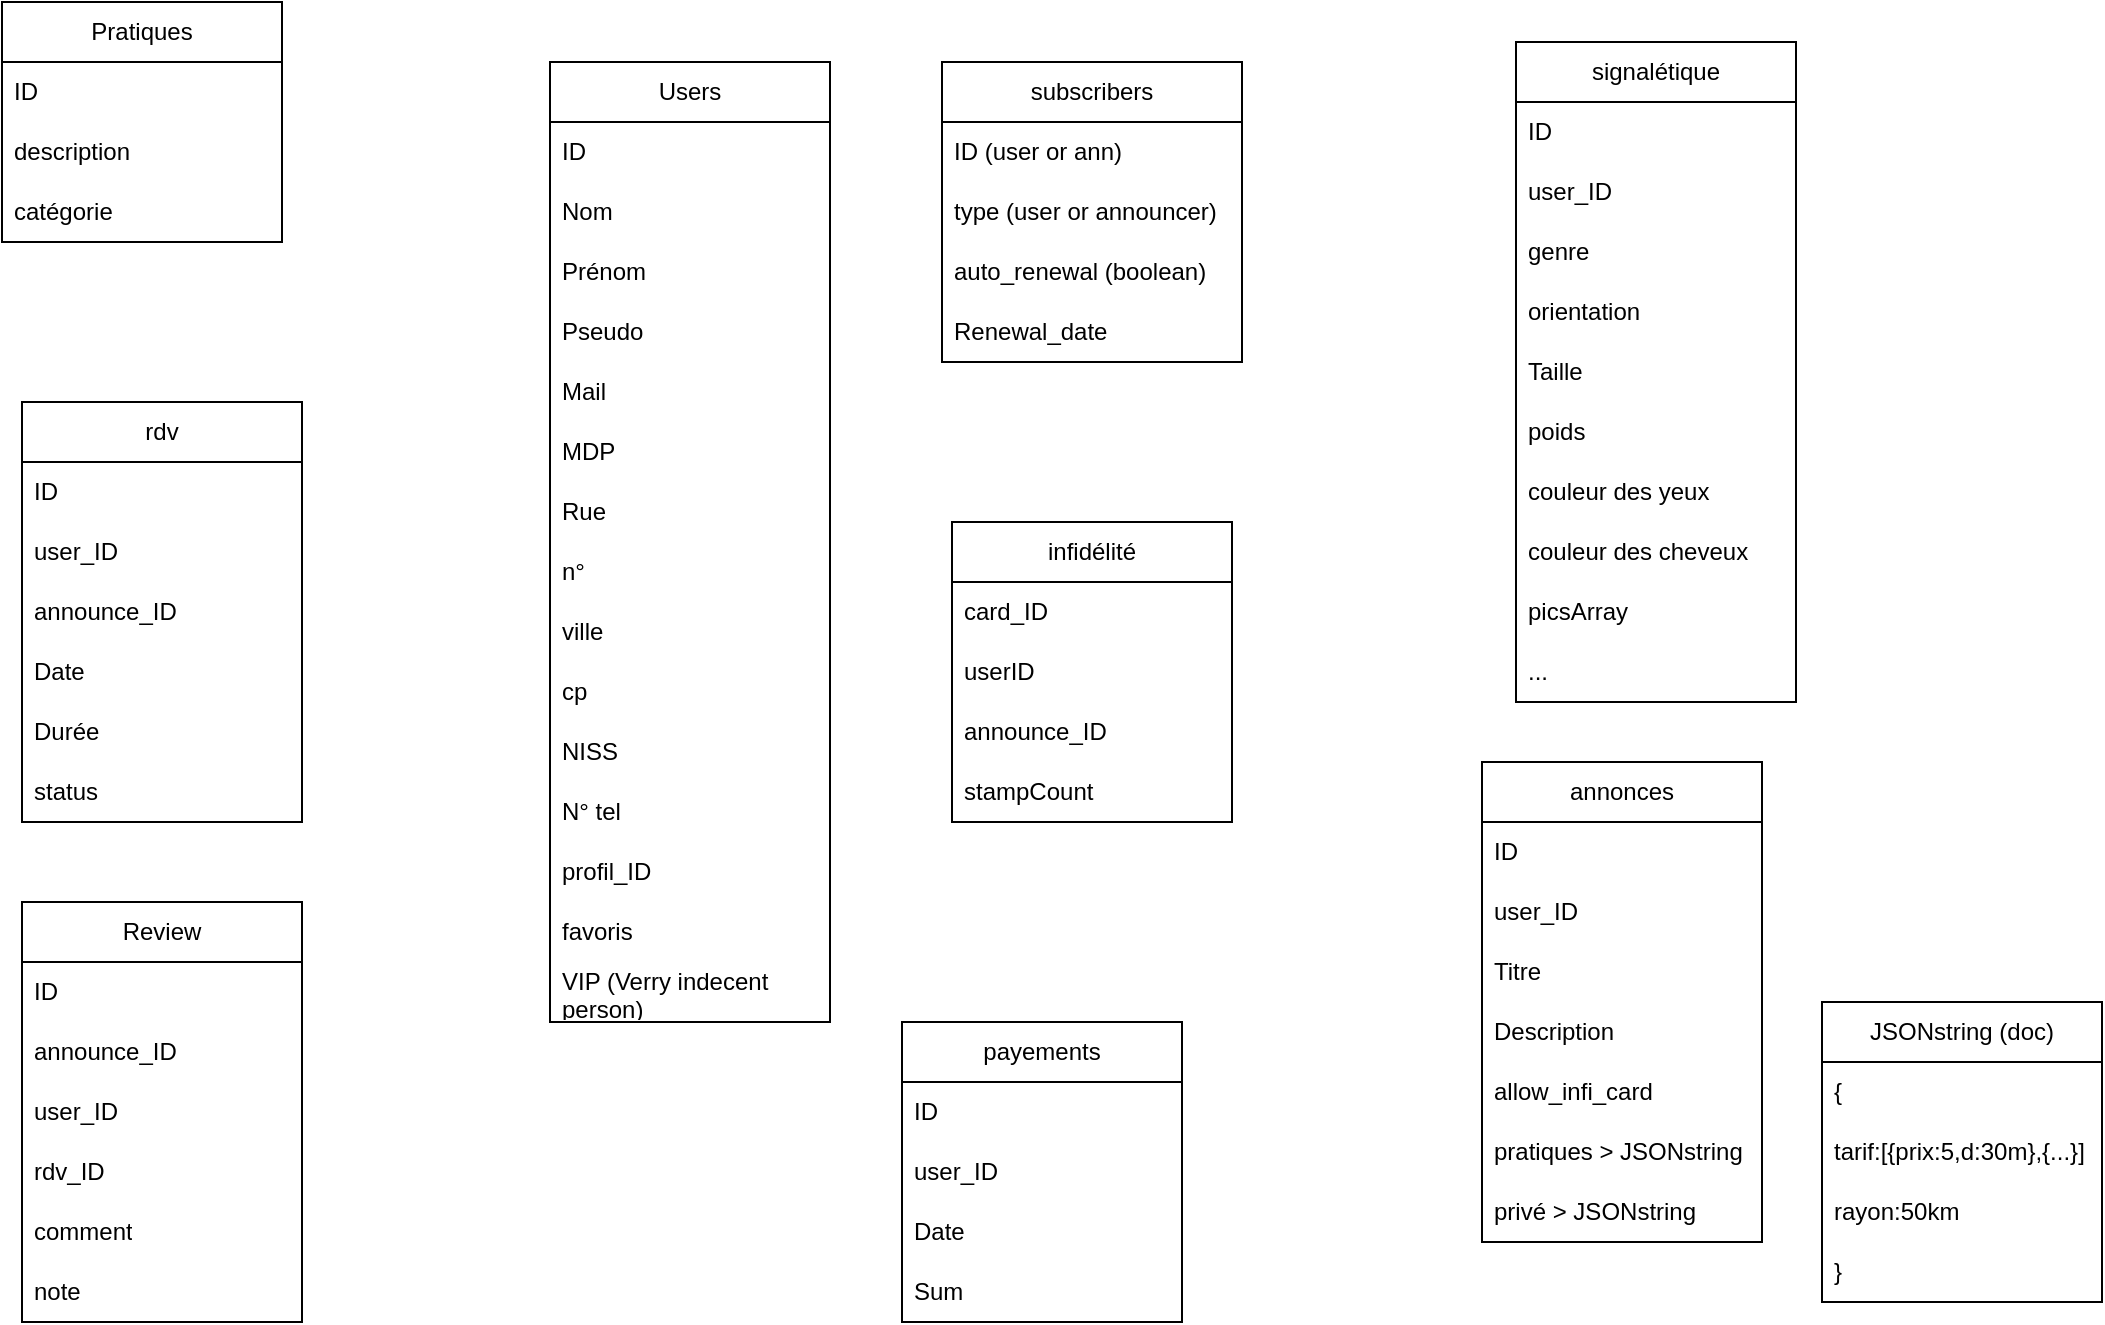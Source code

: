 <mxfile version="24.0.1" type="github">
  <diagram name="Page-1" id="em38hTdhP0eOgYKLyIxk">
    <mxGraphModel dx="1434" dy="782" grid="1" gridSize="10" guides="1" tooltips="1" connect="1" arrows="1" fold="1" page="1" pageScale="1" pageWidth="827" pageHeight="1169" math="0" shadow="0">
      <root>
        <mxCell id="0" />
        <mxCell id="1" parent="0" />
        <mxCell id="DHMOHSIansX_p8H2umuR-1" value="Users" style="swimlane;fontStyle=0;childLayout=stackLayout;horizontal=1;startSize=30;horizontalStack=0;resizeParent=1;resizeParentMax=0;resizeLast=0;collapsible=1;marginBottom=0;whiteSpace=wrap;html=1;" vertex="1" parent="1">
          <mxGeometry x="344" y="280" width="140" height="480" as="geometry" />
        </mxCell>
        <mxCell id="DHMOHSIansX_p8H2umuR-2" value="ID" style="text;strokeColor=none;fillColor=none;align=left;verticalAlign=middle;spacingLeft=4;spacingRight=4;overflow=hidden;points=[[0,0.5],[1,0.5]];portConstraint=eastwest;rotatable=0;whiteSpace=wrap;html=1;" vertex="1" parent="DHMOHSIansX_p8H2umuR-1">
          <mxGeometry y="30" width="140" height="30" as="geometry" />
        </mxCell>
        <mxCell id="DHMOHSIansX_p8H2umuR-3" value="Nom" style="text;strokeColor=none;fillColor=none;align=left;verticalAlign=middle;spacingLeft=4;spacingRight=4;overflow=hidden;points=[[0,0.5],[1,0.5]];portConstraint=eastwest;rotatable=0;whiteSpace=wrap;html=1;" vertex="1" parent="DHMOHSIansX_p8H2umuR-1">
          <mxGeometry y="60" width="140" height="30" as="geometry" />
        </mxCell>
        <mxCell id="DHMOHSIansX_p8H2umuR-4" value="Prénom" style="text;strokeColor=none;fillColor=none;align=left;verticalAlign=middle;spacingLeft=4;spacingRight=4;overflow=hidden;points=[[0,0.5],[1,0.5]];portConstraint=eastwest;rotatable=0;whiteSpace=wrap;html=1;" vertex="1" parent="DHMOHSIansX_p8H2umuR-1">
          <mxGeometry y="90" width="140" height="30" as="geometry" />
        </mxCell>
        <mxCell id="DHMOHSIansX_p8H2umuR-5" value="Pseudo" style="text;strokeColor=none;fillColor=none;align=left;verticalAlign=middle;spacingLeft=4;spacingRight=4;overflow=hidden;points=[[0,0.5],[1,0.5]];portConstraint=eastwest;rotatable=0;whiteSpace=wrap;html=1;" vertex="1" parent="DHMOHSIansX_p8H2umuR-1">
          <mxGeometry y="120" width="140" height="30" as="geometry" />
        </mxCell>
        <mxCell id="DHMOHSIansX_p8H2umuR-6" value="Mail" style="text;strokeColor=none;fillColor=none;align=left;verticalAlign=middle;spacingLeft=4;spacingRight=4;overflow=hidden;points=[[0,0.5],[1,0.5]];portConstraint=eastwest;rotatable=0;whiteSpace=wrap;html=1;" vertex="1" parent="DHMOHSIansX_p8H2umuR-1">
          <mxGeometry y="150" width="140" height="30" as="geometry" />
        </mxCell>
        <mxCell id="DHMOHSIansX_p8H2umuR-7" value="MDP" style="text;strokeColor=none;fillColor=none;align=left;verticalAlign=middle;spacingLeft=4;spacingRight=4;overflow=hidden;points=[[0,0.5],[1,0.5]];portConstraint=eastwest;rotatable=0;whiteSpace=wrap;html=1;" vertex="1" parent="DHMOHSIansX_p8H2umuR-1">
          <mxGeometry y="180" width="140" height="30" as="geometry" />
        </mxCell>
        <mxCell id="DHMOHSIansX_p8H2umuR-8" value="Rue" style="text;strokeColor=none;fillColor=none;align=left;verticalAlign=middle;spacingLeft=4;spacingRight=4;overflow=hidden;points=[[0,0.5],[1,0.5]];portConstraint=eastwest;rotatable=0;whiteSpace=wrap;html=1;" vertex="1" parent="DHMOHSIansX_p8H2umuR-1">
          <mxGeometry y="210" width="140" height="30" as="geometry" />
        </mxCell>
        <mxCell id="DHMOHSIansX_p8H2umuR-9" value="n°" style="text;strokeColor=none;fillColor=none;align=left;verticalAlign=middle;spacingLeft=4;spacingRight=4;overflow=hidden;points=[[0,0.5],[1,0.5]];portConstraint=eastwest;rotatable=0;whiteSpace=wrap;html=1;" vertex="1" parent="DHMOHSIansX_p8H2umuR-1">
          <mxGeometry y="240" width="140" height="30" as="geometry" />
        </mxCell>
        <mxCell id="DHMOHSIansX_p8H2umuR-10" value="ville" style="text;strokeColor=none;fillColor=none;align=left;verticalAlign=middle;spacingLeft=4;spacingRight=4;overflow=hidden;points=[[0,0.5],[1,0.5]];portConstraint=eastwest;rotatable=0;whiteSpace=wrap;html=1;" vertex="1" parent="DHMOHSIansX_p8H2umuR-1">
          <mxGeometry y="270" width="140" height="30" as="geometry" />
        </mxCell>
        <mxCell id="DHMOHSIansX_p8H2umuR-11" value="cp" style="text;strokeColor=none;fillColor=none;align=left;verticalAlign=middle;spacingLeft=4;spacingRight=4;overflow=hidden;points=[[0,0.5],[1,0.5]];portConstraint=eastwest;rotatable=0;whiteSpace=wrap;html=1;" vertex="1" parent="DHMOHSIansX_p8H2umuR-1">
          <mxGeometry y="300" width="140" height="30" as="geometry" />
        </mxCell>
        <mxCell id="DHMOHSIansX_p8H2umuR-12" value="NISS" style="text;strokeColor=none;fillColor=none;align=left;verticalAlign=middle;spacingLeft=4;spacingRight=4;overflow=hidden;points=[[0,0.5],[1,0.5]];portConstraint=eastwest;rotatable=0;whiteSpace=wrap;html=1;" vertex="1" parent="DHMOHSIansX_p8H2umuR-1">
          <mxGeometry y="330" width="140" height="30" as="geometry" />
        </mxCell>
        <mxCell id="DHMOHSIansX_p8H2umuR-13" value="N° tel" style="text;strokeColor=none;fillColor=none;align=left;verticalAlign=middle;spacingLeft=4;spacingRight=4;overflow=hidden;points=[[0,0.5],[1,0.5]];portConstraint=eastwest;rotatable=0;whiteSpace=wrap;html=1;" vertex="1" parent="DHMOHSIansX_p8H2umuR-1">
          <mxGeometry y="360" width="140" height="30" as="geometry" />
        </mxCell>
        <mxCell id="DHMOHSIansX_p8H2umuR-19" value="profil_ID" style="text;strokeColor=none;fillColor=none;align=left;verticalAlign=middle;spacingLeft=4;spacingRight=4;overflow=hidden;points=[[0,0.5],[1,0.5]];portConstraint=eastwest;rotatable=0;whiteSpace=wrap;html=1;" vertex="1" parent="DHMOHSIansX_p8H2umuR-1">
          <mxGeometry y="390" width="140" height="30" as="geometry" />
        </mxCell>
        <mxCell id="DHMOHSIansX_p8H2umuR-35" value="favoris" style="text;strokeColor=none;fillColor=none;align=left;verticalAlign=middle;spacingLeft=4;spacingRight=4;overflow=hidden;points=[[0,0.5],[1,0.5]];portConstraint=eastwest;rotatable=0;whiteSpace=wrap;html=1;" vertex="1" parent="DHMOHSIansX_p8H2umuR-1">
          <mxGeometry y="420" width="140" height="30" as="geometry" />
        </mxCell>
        <mxCell id="DHMOHSIansX_p8H2umuR-67" value="VIP (Verry indecent person)" style="text;strokeColor=none;fillColor=none;align=left;verticalAlign=middle;spacingLeft=4;spacingRight=4;overflow=hidden;points=[[0,0.5],[1,0.5]];portConstraint=eastwest;rotatable=0;whiteSpace=wrap;html=1;" vertex="1" parent="DHMOHSIansX_p8H2umuR-1">
          <mxGeometry y="450" width="140" height="30" as="geometry" />
        </mxCell>
        <mxCell id="DHMOHSIansX_p8H2umuR-15" value="signalétique" style="swimlane;fontStyle=0;childLayout=stackLayout;horizontal=1;startSize=30;horizontalStack=0;resizeParent=1;resizeParentMax=0;resizeLast=0;collapsible=1;marginBottom=0;whiteSpace=wrap;html=1;" vertex="1" parent="1">
          <mxGeometry x="827" y="270" width="140" height="330" as="geometry" />
        </mxCell>
        <mxCell id="DHMOHSIansX_p8H2umuR-16" value="ID" style="text;strokeColor=none;fillColor=none;align=left;verticalAlign=middle;spacingLeft=4;spacingRight=4;overflow=hidden;points=[[0,0.5],[1,0.5]];portConstraint=eastwest;rotatable=0;whiteSpace=wrap;html=1;" vertex="1" parent="DHMOHSIansX_p8H2umuR-15">
          <mxGeometry y="30" width="140" height="30" as="geometry" />
        </mxCell>
        <mxCell id="DHMOHSIansX_p8H2umuR-17" value="user_ID" style="text;strokeColor=none;fillColor=none;align=left;verticalAlign=middle;spacingLeft=4;spacingRight=4;overflow=hidden;points=[[0,0.5],[1,0.5]];portConstraint=eastwest;rotatable=0;whiteSpace=wrap;html=1;" vertex="1" parent="DHMOHSIansX_p8H2umuR-15">
          <mxGeometry y="60" width="140" height="30" as="geometry" />
        </mxCell>
        <mxCell id="DHMOHSIansX_p8H2umuR-18" value="genre" style="text;strokeColor=none;fillColor=none;align=left;verticalAlign=middle;spacingLeft=4;spacingRight=4;overflow=hidden;points=[[0,0.5],[1,0.5]];portConstraint=eastwest;rotatable=0;whiteSpace=wrap;html=1;" vertex="1" parent="DHMOHSIansX_p8H2umuR-15">
          <mxGeometry y="90" width="140" height="30" as="geometry" />
        </mxCell>
        <mxCell id="DHMOHSIansX_p8H2umuR-20" value="orientation" style="text;strokeColor=none;fillColor=none;align=left;verticalAlign=middle;spacingLeft=4;spacingRight=4;overflow=hidden;points=[[0,0.5],[1,0.5]];portConstraint=eastwest;rotatable=0;whiteSpace=wrap;html=1;" vertex="1" parent="DHMOHSIansX_p8H2umuR-15">
          <mxGeometry y="120" width="140" height="30" as="geometry" />
        </mxCell>
        <mxCell id="DHMOHSIansX_p8H2umuR-22" value="Taille" style="text;strokeColor=none;fillColor=none;align=left;verticalAlign=middle;spacingLeft=4;spacingRight=4;overflow=hidden;points=[[0,0.5],[1,0.5]];portConstraint=eastwest;rotatable=0;whiteSpace=wrap;html=1;" vertex="1" parent="DHMOHSIansX_p8H2umuR-15">
          <mxGeometry y="150" width="140" height="30" as="geometry" />
        </mxCell>
        <mxCell id="DHMOHSIansX_p8H2umuR-23" value="poids" style="text;strokeColor=none;fillColor=none;align=left;verticalAlign=middle;spacingLeft=4;spacingRight=4;overflow=hidden;points=[[0,0.5],[1,0.5]];portConstraint=eastwest;rotatable=0;whiteSpace=wrap;html=1;" vertex="1" parent="DHMOHSIansX_p8H2umuR-15">
          <mxGeometry y="180" width="140" height="30" as="geometry" />
        </mxCell>
        <mxCell id="DHMOHSIansX_p8H2umuR-24" value="couleur des yeux" style="text;strokeColor=none;fillColor=none;align=left;verticalAlign=middle;spacingLeft=4;spacingRight=4;overflow=hidden;points=[[0,0.5],[1,0.5]];portConstraint=eastwest;rotatable=0;whiteSpace=wrap;html=1;" vertex="1" parent="DHMOHSIansX_p8H2umuR-15">
          <mxGeometry y="210" width="140" height="30" as="geometry" />
        </mxCell>
        <mxCell id="DHMOHSIansX_p8H2umuR-25" value="couleur des cheveux" style="text;strokeColor=none;fillColor=none;align=left;verticalAlign=middle;spacingLeft=4;spacingRight=4;overflow=hidden;points=[[0,0.5],[1,0.5]];portConstraint=eastwest;rotatable=0;whiteSpace=wrap;html=1;" vertex="1" parent="DHMOHSIansX_p8H2umuR-15">
          <mxGeometry y="240" width="140" height="30" as="geometry" />
        </mxCell>
        <mxCell id="DHMOHSIansX_p8H2umuR-51" value="picsArray" style="text;strokeColor=none;fillColor=none;align=left;verticalAlign=middle;spacingLeft=4;spacingRight=4;overflow=hidden;points=[[0,0.5],[1,0.5]];portConstraint=eastwest;rotatable=0;whiteSpace=wrap;html=1;" vertex="1" parent="DHMOHSIansX_p8H2umuR-15">
          <mxGeometry y="270" width="140" height="30" as="geometry" />
        </mxCell>
        <mxCell id="DHMOHSIansX_p8H2umuR-26" value="..." style="text;strokeColor=none;fillColor=none;align=left;verticalAlign=middle;spacingLeft=4;spacingRight=4;overflow=hidden;points=[[0,0.5],[1,0.5]];portConstraint=eastwest;rotatable=0;whiteSpace=wrap;html=1;" vertex="1" parent="DHMOHSIansX_p8H2umuR-15">
          <mxGeometry y="300" width="140" height="30" as="geometry" />
        </mxCell>
        <mxCell id="DHMOHSIansX_p8H2umuR-27" value="Pratiques" style="swimlane;fontStyle=0;childLayout=stackLayout;horizontal=1;startSize=30;horizontalStack=0;resizeParent=1;resizeParentMax=0;resizeLast=0;collapsible=1;marginBottom=0;whiteSpace=wrap;html=1;" vertex="1" parent="1">
          <mxGeometry x="70" y="250" width="140" height="120" as="geometry" />
        </mxCell>
        <mxCell id="DHMOHSIansX_p8H2umuR-28" value="ID" style="text;strokeColor=none;fillColor=none;align=left;verticalAlign=middle;spacingLeft=4;spacingRight=4;overflow=hidden;points=[[0,0.5],[1,0.5]];portConstraint=eastwest;rotatable=0;whiteSpace=wrap;html=1;" vertex="1" parent="DHMOHSIansX_p8H2umuR-27">
          <mxGeometry y="30" width="140" height="30" as="geometry" />
        </mxCell>
        <mxCell id="DHMOHSIansX_p8H2umuR-29" value="description" style="text;strokeColor=none;fillColor=none;align=left;verticalAlign=middle;spacingLeft=4;spacingRight=4;overflow=hidden;points=[[0,0.5],[1,0.5]];portConstraint=eastwest;rotatable=0;whiteSpace=wrap;html=1;" vertex="1" parent="DHMOHSIansX_p8H2umuR-27">
          <mxGeometry y="60" width="140" height="30" as="geometry" />
        </mxCell>
        <mxCell id="DHMOHSIansX_p8H2umuR-30" value="catégorie" style="text;strokeColor=none;fillColor=none;align=left;verticalAlign=middle;spacingLeft=4;spacingRight=4;overflow=hidden;points=[[0,0.5],[1,0.5]];portConstraint=eastwest;rotatable=0;whiteSpace=wrap;html=1;" vertex="1" parent="DHMOHSIansX_p8H2umuR-27">
          <mxGeometry y="90" width="140" height="30" as="geometry" />
        </mxCell>
        <mxCell id="DHMOHSIansX_p8H2umuR-31" value="rdv" style="swimlane;fontStyle=0;childLayout=stackLayout;horizontal=1;startSize=30;horizontalStack=0;resizeParent=1;resizeParentMax=0;resizeLast=0;collapsible=1;marginBottom=0;whiteSpace=wrap;html=1;" vertex="1" parent="1">
          <mxGeometry x="80" y="450" width="140" height="210" as="geometry" />
        </mxCell>
        <mxCell id="DHMOHSIansX_p8H2umuR-32" value="ID" style="text;strokeColor=none;fillColor=none;align=left;verticalAlign=middle;spacingLeft=4;spacingRight=4;overflow=hidden;points=[[0,0.5],[1,0.5]];portConstraint=eastwest;rotatable=0;whiteSpace=wrap;html=1;" vertex="1" parent="DHMOHSIansX_p8H2umuR-31">
          <mxGeometry y="30" width="140" height="30" as="geometry" />
        </mxCell>
        <mxCell id="DHMOHSIansX_p8H2umuR-33" value="user_ID" style="text;strokeColor=none;fillColor=none;align=left;verticalAlign=middle;spacingLeft=4;spacingRight=4;overflow=hidden;points=[[0,0.5],[1,0.5]];portConstraint=eastwest;rotatable=0;whiteSpace=wrap;html=1;" vertex="1" parent="DHMOHSIansX_p8H2umuR-31">
          <mxGeometry y="60" width="140" height="30" as="geometry" />
        </mxCell>
        <mxCell id="DHMOHSIansX_p8H2umuR-34" value="announce_ID" style="text;strokeColor=none;fillColor=none;align=left;verticalAlign=middle;spacingLeft=4;spacingRight=4;overflow=hidden;points=[[0,0.5],[1,0.5]];portConstraint=eastwest;rotatable=0;whiteSpace=wrap;html=1;" vertex="1" parent="DHMOHSIansX_p8H2umuR-31">
          <mxGeometry y="90" width="140" height="30" as="geometry" />
        </mxCell>
        <mxCell id="DHMOHSIansX_p8H2umuR-36" value="Date" style="text;strokeColor=none;fillColor=none;align=left;verticalAlign=middle;spacingLeft=4;spacingRight=4;overflow=hidden;points=[[0,0.5],[1,0.5]];portConstraint=eastwest;rotatable=0;whiteSpace=wrap;html=1;" vertex="1" parent="DHMOHSIansX_p8H2umuR-31">
          <mxGeometry y="120" width="140" height="30" as="geometry" />
        </mxCell>
        <mxCell id="DHMOHSIansX_p8H2umuR-37" value="Durée" style="text;strokeColor=none;fillColor=none;align=left;verticalAlign=middle;spacingLeft=4;spacingRight=4;overflow=hidden;points=[[0,0.5],[1,0.5]];portConstraint=eastwest;rotatable=0;whiteSpace=wrap;html=1;" vertex="1" parent="DHMOHSIansX_p8H2umuR-31">
          <mxGeometry y="150" width="140" height="30" as="geometry" />
        </mxCell>
        <mxCell id="DHMOHSIansX_p8H2umuR-42" value="status" style="text;strokeColor=none;fillColor=none;align=left;verticalAlign=middle;spacingLeft=4;spacingRight=4;overflow=hidden;points=[[0,0.5],[1,0.5]];portConstraint=eastwest;rotatable=0;whiteSpace=wrap;html=1;" vertex="1" parent="DHMOHSIansX_p8H2umuR-31">
          <mxGeometry y="180" width="140" height="30" as="geometry" />
        </mxCell>
        <mxCell id="DHMOHSIansX_p8H2umuR-38" value="Review" style="swimlane;fontStyle=0;childLayout=stackLayout;horizontal=1;startSize=30;horizontalStack=0;resizeParent=1;resizeParentMax=0;resizeLast=0;collapsible=1;marginBottom=0;whiteSpace=wrap;html=1;" vertex="1" parent="1">
          <mxGeometry x="80" y="700" width="140" height="210" as="geometry" />
        </mxCell>
        <mxCell id="DHMOHSIansX_p8H2umuR-39" value="ID" style="text;strokeColor=none;fillColor=none;align=left;verticalAlign=middle;spacingLeft=4;spacingRight=4;overflow=hidden;points=[[0,0.5],[1,0.5]];portConstraint=eastwest;rotatable=0;whiteSpace=wrap;html=1;" vertex="1" parent="DHMOHSIansX_p8H2umuR-38">
          <mxGeometry y="30" width="140" height="30" as="geometry" />
        </mxCell>
        <mxCell id="DHMOHSIansX_p8H2umuR-40" value="announce_ID" style="text;strokeColor=none;fillColor=none;align=left;verticalAlign=middle;spacingLeft=4;spacingRight=4;overflow=hidden;points=[[0,0.5],[1,0.5]];portConstraint=eastwest;rotatable=0;whiteSpace=wrap;html=1;" vertex="1" parent="DHMOHSIansX_p8H2umuR-38">
          <mxGeometry y="60" width="140" height="30" as="geometry" />
        </mxCell>
        <mxCell id="DHMOHSIansX_p8H2umuR-41" value="user_ID" style="text;strokeColor=none;fillColor=none;align=left;verticalAlign=middle;spacingLeft=4;spacingRight=4;overflow=hidden;points=[[0,0.5],[1,0.5]];portConstraint=eastwest;rotatable=0;whiteSpace=wrap;html=1;" vertex="1" parent="DHMOHSIansX_p8H2umuR-38">
          <mxGeometry y="90" width="140" height="30" as="geometry" />
        </mxCell>
        <mxCell id="DHMOHSIansX_p8H2umuR-45" value="rdv_ID" style="text;strokeColor=none;fillColor=none;align=left;verticalAlign=middle;spacingLeft=4;spacingRight=4;overflow=hidden;points=[[0,0.5],[1,0.5]];portConstraint=eastwest;rotatable=0;whiteSpace=wrap;html=1;" vertex="1" parent="DHMOHSIansX_p8H2umuR-38">
          <mxGeometry y="120" width="140" height="30" as="geometry" />
        </mxCell>
        <mxCell id="DHMOHSIansX_p8H2umuR-43" value="comment" style="text;strokeColor=none;fillColor=none;align=left;verticalAlign=middle;spacingLeft=4;spacingRight=4;overflow=hidden;points=[[0,0.5],[1,0.5]];portConstraint=eastwest;rotatable=0;whiteSpace=wrap;html=1;" vertex="1" parent="DHMOHSIansX_p8H2umuR-38">
          <mxGeometry y="150" width="140" height="30" as="geometry" />
        </mxCell>
        <mxCell id="DHMOHSIansX_p8H2umuR-44" value="note" style="text;strokeColor=none;fillColor=none;align=left;verticalAlign=middle;spacingLeft=4;spacingRight=4;overflow=hidden;points=[[0,0.5],[1,0.5]];portConstraint=eastwest;rotatable=0;whiteSpace=wrap;html=1;" vertex="1" parent="DHMOHSIansX_p8H2umuR-38">
          <mxGeometry y="180" width="140" height="30" as="geometry" />
        </mxCell>
        <mxCell id="DHMOHSIansX_p8H2umuR-46" value="annonces" style="swimlane;fontStyle=0;childLayout=stackLayout;horizontal=1;startSize=30;horizontalStack=0;resizeParent=1;resizeParentMax=0;resizeLast=0;collapsible=1;marginBottom=0;whiteSpace=wrap;html=1;" vertex="1" parent="1">
          <mxGeometry x="810" y="630" width="140" height="240" as="geometry" />
        </mxCell>
        <mxCell id="DHMOHSIansX_p8H2umuR-47" value="ID" style="text;strokeColor=none;fillColor=none;align=left;verticalAlign=middle;spacingLeft=4;spacingRight=4;overflow=hidden;points=[[0,0.5],[1,0.5]];portConstraint=eastwest;rotatable=0;whiteSpace=wrap;html=1;" vertex="1" parent="DHMOHSIansX_p8H2umuR-46">
          <mxGeometry y="30" width="140" height="30" as="geometry" />
        </mxCell>
        <mxCell id="DHMOHSIansX_p8H2umuR-48" value="user_ID" style="text;strokeColor=none;fillColor=none;align=left;verticalAlign=middle;spacingLeft=4;spacingRight=4;overflow=hidden;points=[[0,0.5],[1,0.5]];portConstraint=eastwest;rotatable=0;whiteSpace=wrap;html=1;" vertex="1" parent="DHMOHSIansX_p8H2umuR-46">
          <mxGeometry y="60" width="140" height="30" as="geometry" />
        </mxCell>
        <mxCell id="DHMOHSIansX_p8H2umuR-52" value="Titre" style="text;strokeColor=none;fillColor=none;align=left;verticalAlign=middle;spacingLeft=4;spacingRight=4;overflow=hidden;points=[[0,0.5],[1,0.5]];portConstraint=eastwest;rotatable=0;whiteSpace=wrap;html=1;" vertex="1" parent="DHMOHSIansX_p8H2umuR-46">
          <mxGeometry y="90" width="140" height="30" as="geometry" />
        </mxCell>
        <mxCell id="DHMOHSIansX_p8H2umuR-84" value="Description" style="text;strokeColor=none;fillColor=none;align=left;verticalAlign=middle;spacingLeft=4;spacingRight=4;overflow=hidden;points=[[0,0.5],[1,0.5]];portConstraint=eastwest;rotatable=0;whiteSpace=wrap;html=1;" vertex="1" parent="DHMOHSIansX_p8H2umuR-46">
          <mxGeometry y="120" width="140" height="30" as="geometry" />
        </mxCell>
        <mxCell id="DHMOHSIansX_p8H2umuR-53" value="allow_infi_card" style="text;strokeColor=none;fillColor=none;align=left;verticalAlign=middle;spacingLeft=4;spacingRight=4;overflow=hidden;points=[[0,0.5],[1,0.5]];portConstraint=eastwest;rotatable=0;whiteSpace=wrap;html=1;" vertex="1" parent="DHMOHSIansX_p8H2umuR-46">
          <mxGeometry y="150" width="140" height="30" as="geometry" />
        </mxCell>
        <mxCell id="DHMOHSIansX_p8H2umuR-60" value="pratiques &amp;gt; JSONstring" style="text;strokeColor=none;fillColor=none;align=left;verticalAlign=middle;spacingLeft=4;spacingRight=4;overflow=hidden;points=[[0,0.5],[1,0.5]];portConstraint=eastwest;rotatable=0;whiteSpace=wrap;html=1;" vertex="1" parent="DHMOHSIansX_p8H2umuR-46">
          <mxGeometry y="180" width="140" height="30" as="geometry" />
        </mxCell>
        <mxCell id="DHMOHSIansX_p8H2umuR-54" value="privé &amp;gt; JSONstring" style="text;strokeColor=none;fillColor=none;align=left;verticalAlign=middle;spacingLeft=4;spacingRight=4;overflow=hidden;points=[[0,0.5],[1,0.5]];portConstraint=eastwest;rotatable=0;whiteSpace=wrap;html=1;" vertex="1" parent="DHMOHSIansX_p8H2umuR-46">
          <mxGeometry y="210" width="140" height="30" as="geometry" />
        </mxCell>
        <mxCell id="DHMOHSIansX_p8H2umuR-55" value="JSONstring (doc)" style="swimlane;fontStyle=0;childLayout=stackLayout;horizontal=1;startSize=30;horizontalStack=0;resizeParent=1;resizeParentMax=0;resizeLast=0;collapsible=1;marginBottom=0;whiteSpace=wrap;html=1;" vertex="1" parent="1">
          <mxGeometry x="980" y="750" width="140" height="150" as="geometry" />
        </mxCell>
        <mxCell id="DHMOHSIansX_p8H2umuR-59" value="{" style="text;strokeColor=none;fillColor=none;align=left;verticalAlign=middle;spacingLeft=4;spacingRight=4;overflow=hidden;points=[[0,0.5],[1,0.5]];portConstraint=eastwest;rotatable=0;whiteSpace=wrap;html=1;" vertex="1" parent="DHMOHSIansX_p8H2umuR-55">
          <mxGeometry y="30" width="140" height="30" as="geometry" />
        </mxCell>
        <mxCell id="DHMOHSIansX_p8H2umuR-56" value="tarif:[{prix:5,d:30m},{...}]" style="text;strokeColor=none;fillColor=none;align=left;verticalAlign=middle;spacingLeft=4;spacingRight=4;overflow=hidden;points=[[0,0.5],[1,0.5]];portConstraint=eastwest;rotatable=0;whiteSpace=wrap;html=1;" vertex="1" parent="DHMOHSIansX_p8H2umuR-55">
          <mxGeometry y="60" width="140" height="30" as="geometry" />
        </mxCell>
        <mxCell id="DHMOHSIansX_p8H2umuR-57" value="rayon:50km" style="text;strokeColor=none;fillColor=none;align=left;verticalAlign=middle;spacingLeft=4;spacingRight=4;overflow=hidden;points=[[0,0.5],[1,0.5]];portConstraint=eastwest;rotatable=0;whiteSpace=wrap;html=1;" vertex="1" parent="DHMOHSIansX_p8H2umuR-55">
          <mxGeometry y="90" width="140" height="30" as="geometry" />
        </mxCell>
        <mxCell id="DHMOHSIansX_p8H2umuR-58" value="}" style="text;strokeColor=none;fillColor=none;align=left;verticalAlign=middle;spacingLeft=4;spacingRight=4;overflow=hidden;points=[[0,0.5],[1,0.5]];portConstraint=eastwest;rotatable=0;whiteSpace=wrap;html=1;" vertex="1" parent="DHMOHSIansX_p8H2umuR-55">
          <mxGeometry y="120" width="140" height="30" as="geometry" />
        </mxCell>
        <mxCell id="DHMOHSIansX_p8H2umuR-69" value="subscribers" style="swimlane;fontStyle=0;childLayout=stackLayout;horizontal=1;startSize=30;horizontalStack=0;resizeParent=1;resizeParentMax=0;resizeLast=0;collapsible=1;marginBottom=0;whiteSpace=wrap;html=1;" vertex="1" parent="1">
          <mxGeometry x="540" y="280" width="150" height="150" as="geometry" />
        </mxCell>
        <mxCell id="DHMOHSIansX_p8H2umuR-70" value="ID (user or ann)" style="text;strokeColor=none;fillColor=none;align=left;verticalAlign=middle;spacingLeft=4;spacingRight=4;overflow=hidden;points=[[0,0.5],[1,0.5]];portConstraint=eastwest;rotatable=0;whiteSpace=wrap;html=1;" vertex="1" parent="DHMOHSIansX_p8H2umuR-69">
          <mxGeometry y="30" width="150" height="30" as="geometry" />
        </mxCell>
        <mxCell id="DHMOHSIansX_p8H2umuR-73" value="type (user or announcer)" style="text;strokeColor=none;fillColor=none;align=left;verticalAlign=middle;spacingLeft=4;spacingRight=4;overflow=hidden;points=[[0,0.5],[1,0.5]];portConstraint=eastwest;rotatable=0;whiteSpace=wrap;html=1;" vertex="1" parent="DHMOHSIansX_p8H2umuR-69">
          <mxGeometry y="60" width="150" height="30" as="geometry" />
        </mxCell>
        <mxCell id="DHMOHSIansX_p8H2umuR-71" value="auto_renewal (boolean)" style="text;strokeColor=none;fillColor=none;align=left;verticalAlign=middle;spacingLeft=4;spacingRight=4;overflow=hidden;points=[[0,0.5],[1,0.5]];portConstraint=eastwest;rotatable=0;whiteSpace=wrap;html=1;" vertex="1" parent="DHMOHSIansX_p8H2umuR-69">
          <mxGeometry y="90" width="150" height="30" as="geometry" />
        </mxCell>
        <mxCell id="DHMOHSIansX_p8H2umuR-72" value="Renewal_date" style="text;strokeColor=none;fillColor=none;align=left;verticalAlign=middle;spacingLeft=4;spacingRight=4;overflow=hidden;points=[[0,0.5],[1,0.5]];portConstraint=eastwest;rotatable=0;whiteSpace=wrap;html=1;" vertex="1" parent="DHMOHSIansX_p8H2umuR-69">
          <mxGeometry y="120" width="150" height="30" as="geometry" />
        </mxCell>
        <mxCell id="DHMOHSIansX_p8H2umuR-74" value="infidélité" style="swimlane;fontStyle=0;childLayout=stackLayout;horizontal=1;startSize=30;horizontalStack=0;resizeParent=1;resizeParentMax=0;resizeLast=0;collapsible=1;marginBottom=0;whiteSpace=wrap;html=1;" vertex="1" parent="1">
          <mxGeometry x="545" y="510" width="140" height="150" as="geometry" />
        </mxCell>
        <mxCell id="DHMOHSIansX_p8H2umuR-75" value="card_ID" style="text;strokeColor=none;fillColor=none;align=left;verticalAlign=middle;spacingLeft=4;spacingRight=4;overflow=hidden;points=[[0,0.5],[1,0.5]];portConstraint=eastwest;rotatable=0;whiteSpace=wrap;html=1;" vertex="1" parent="DHMOHSIansX_p8H2umuR-74">
          <mxGeometry y="30" width="140" height="30" as="geometry" />
        </mxCell>
        <mxCell id="DHMOHSIansX_p8H2umuR-76" value="userID" style="text;strokeColor=none;fillColor=none;align=left;verticalAlign=middle;spacingLeft=4;spacingRight=4;overflow=hidden;points=[[0,0.5],[1,0.5]];portConstraint=eastwest;rotatable=0;whiteSpace=wrap;html=1;" vertex="1" parent="DHMOHSIansX_p8H2umuR-74">
          <mxGeometry y="60" width="140" height="30" as="geometry" />
        </mxCell>
        <mxCell id="DHMOHSIansX_p8H2umuR-77" value="announce_ID" style="text;strokeColor=none;fillColor=none;align=left;verticalAlign=middle;spacingLeft=4;spacingRight=4;overflow=hidden;points=[[0,0.5],[1,0.5]];portConstraint=eastwest;rotatable=0;whiteSpace=wrap;html=1;" vertex="1" parent="DHMOHSIansX_p8H2umuR-74">
          <mxGeometry y="90" width="140" height="30" as="geometry" />
        </mxCell>
        <mxCell id="DHMOHSIansX_p8H2umuR-78" value="stampCount" style="text;strokeColor=none;fillColor=none;align=left;verticalAlign=middle;spacingLeft=4;spacingRight=4;overflow=hidden;points=[[0,0.5],[1,0.5]];portConstraint=eastwest;rotatable=0;whiteSpace=wrap;html=1;" vertex="1" parent="DHMOHSIansX_p8H2umuR-74">
          <mxGeometry y="120" width="140" height="30" as="geometry" />
        </mxCell>
        <mxCell id="DHMOHSIansX_p8H2umuR-79" value="payements" style="swimlane;fontStyle=0;childLayout=stackLayout;horizontal=1;startSize=30;horizontalStack=0;resizeParent=1;resizeParentMax=0;resizeLast=0;collapsible=1;marginBottom=0;whiteSpace=wrap;html=1;" vertex="1" parent="1">
          <mxGeometry x="520" y="760" width="140" height="150" as="geometry" />
        </mxCell>
        <mxCell id="DHMOHSIansX_p8H2umuR-80" value="ID" style="text;strokeColor=none;fillColor=none;align=left;verticalAlign=middle;spacingLeft=4;spacingRight=4;overflow=hidden;points=[[0,0.5],[1,0.5]];portConstraint=eastwest;rotatable=0;whiteSpace=wrap;html=1;" vertex="1" parent="DHMOHSIansX_p8H2umuR-79">
          <mxGeometry y="30" width="140" height="30" as="geometry" />
        </mxCell>
        <mxCell id="DHMOHSIansX_p8H2umuR-83" value="user_ID" style="text;strokeColor=none;fillColor=none;align=left;verticalAlign=middle;spacingLeft=4;spacingRight=4;overflow=hidden;points=[[0,0.5],[1,0.5]];portConstraint=eastwest;rotatable=0;whiteSpace=wrap;html=1;" vertex="1" parent="DHMOHSIansX_p8H2umuR-79">
          <mxGeometry y="60" width="140" height="30" as="geometry" />
        </mxCell>
        <mxCell id="DHMOHSIansX_p8H2umuR-81" value="Date" style="text;strokeColor=none;fillColor=none;align=left;verticalAlign=middle;spacingLeft=4;spacingRight=4;overflow=hidden;points=[[0,0.5],[1,0.5]];portConstraint=eastwest;rotatable=0;whiteSpace=wrap;html=1;" vertex="1" parent="DHMOHSIansX_p8H2umuR-79">
          <mxGeometry y="90" width="140" height="30" as="geometry" />
        </mxCell>
        <mxCell id="DHMOHSIansX_p8H2umuR-82" value="Sum" style="text;strokeColor=none;fillColor=none;align=left;verticalAlign=middle;spacingLeft=4;spacingRight=4;overflow=hidden;points=[[0,0.5],[1,0.5]];portConstraint=eastwest;rotatable=0;whiteSpace=wrap;html=1;" vertex="1" parent="DHMOHSIansX_p8H2umuR-79">
          <mxGeometry y="120" width="140" height="30" as="geometry" />
        </mxCell>
      </root>
    </mxGraphModel>
  </diagram>
</mxfile>
